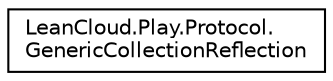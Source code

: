 digraph "Graphical Class Hierarchy"
{
  edge [fontname="Helvetica",fontsize="10",labelfontname="Helvetica",labelfontsize="10"];
  node [fontname="Helvetica",fontsize="10",shape=record];
  rankdir="LR";
  Node1 [label="LeanCloud.Play.Protocol.\lGenericCollectionReflection",height=0.2,width=0.4,color="black", fillcolor="white", style="filled",URL="$classLeanCloud_1_1Play_1_1Protocol_1_1GenericCollectionReflection.htm",tooltip="Holder for reflection information generated from generic_collection.proto"];
}
